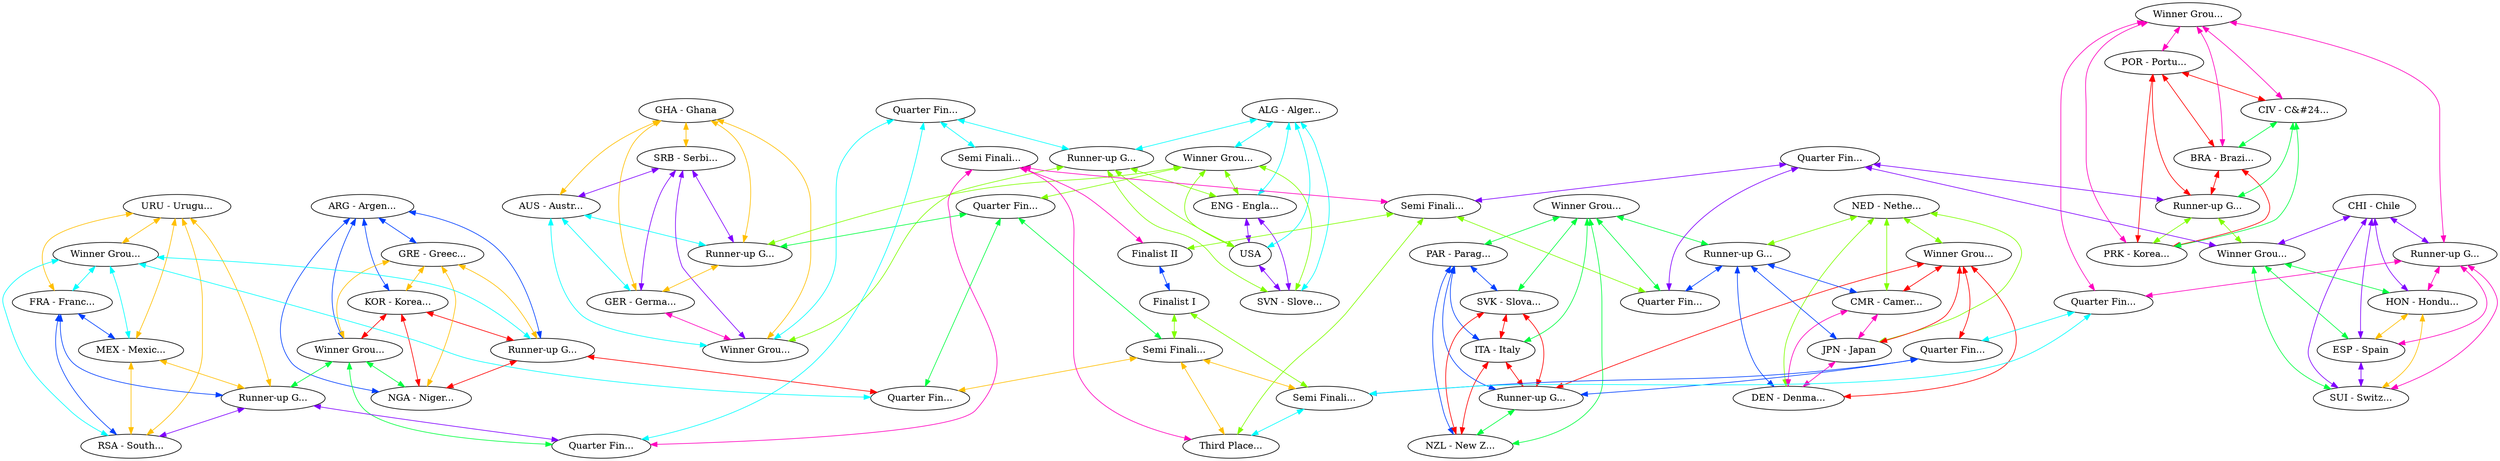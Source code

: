 graph x {
"RSA - South Africa" [pos="0.791666666666667,-1.30555555555556",label="RSA - South..."]
"MEX - Mexico" [pos="0.791666666666667,-1.61111111111111",label="MEX - Mexic..."]
"URU - Uruguay" [pos="0.791666666666667,-1.91666666666667",label="URU - Urugu..."]
"FRA - France" [pos="0.791666666666667,-2.23611111111111",label="FRA - Franc..."]
"ARG - Argentina" [pos="1.90277777777778,-1.30555555555556",label="ARG - Argen..."]
"NGA - Nigeria" [pos="1.90277777777778,-1.61111111111111",label="NGA - Niger..."]
"KOR - Korea Republic" [pos="1.90277777777778,-1.90277777777778",label="KOR - Korea..."]
"GRE - Greece" [pos="1.90277777777778,-2.23611111111111",label="GRE - Greec..."]
"ENG - England" [pos="2.98611111111111,-1.30555555555556",label="ENG - Engla..."]
"USA" [pos="2.98611111111111,-1.61111111111111",label="USA"]
"ALG - Algeria" [pos="2.98611111111111,-1.91666666666667",label="ALG - Alger..."]
"SVN - Slovenia" [pos="2.98611111111111,-2.23611111111111",label="SVN - Slove..."]
"GER - Germany" [pos="4.08333333333333,-1.30555555555556",label="GER - Germa..."]
"AUS - Australia" [pos="4.08333333333333,-1.61111111111111",label="AUS - Austr..."]
"SRB - Serbia" [pos="4.08333333333333,-1.90277777777778",label="SRB - Serbi..."]
"GHA - Ghana" [pos="4.08333333333333,-2.23611111111111",label="GHA - Ghana"]
"NED - Netherlands" [pos="5.19444444444444,-1.30555555555556",label="NED - Nethe..."]
"DEN - Denmark" [pos="5.19444444444444,-1.61111111111111",label="DEN - Denma..."]
"JPN - Japan" [pos="5.19444444444444,-1.91666666666667",label="JPN - Japan"]
"CMR - Cameroon" [pos="5.19444444444444,-2.23611111111111",label="CMR - Camer..."]
"ITA - Italy" [pos="6.29166666666667,-1.30555555555556",label="ITA - Italy"]
"PAR - Paraguay" [pos="6.29166666666667,-1.61111111111111",label="PAR - Parag..."]
"NZL - New Zealand" [pos="6.29166666666667,-1.90277777777778",label="NZL - New Z..."]
"SVK - Slovakia" [pos="6.29166666666667,-2.23611111111111",label="SVK - Slova..."]
"BRA - Brazil" [pos="7.375,-1.30555555555556",label="BRA - Brazi..."]
"PRK - Korea DPR" [pos="7.375,-1.61111111111111",label="PRK - Korea..."]
"CIV - C&#244;te d'Ivoire" [pos="7.375,-1.91666666666667",label="CIV - C&#24..."]
"POR - Portugal" [pos="7.375,-2.23611111111111",label="POR - Portu..."]
"ESP - Spain" [pos="8.47222222222222,-1.30555555555556",label="ESP - Spain"]
"SUI - Switzerland" [pos="8.47222222222222,-1.61111111111111",label="SUI - Switz..."]
"HON - Honduras" [pos="8.47222222222222,-1.90277777777778",label="HON - Hondu..."]
"CHI - Chile" [pos="8.47222222222222,-2.23611111111111",label="CHI - Chile"]
"Winner Group A" [pos="0.652777777777778,-3.51388888888889",label="Winner Grou..."]
"Winner Group B" [pos="7.97222222222222,-3.51388888888889",label="Winner Grou..."]
"Winner Group C" [pos="0.652777777777778,-4.61111111111111",label="Winner Grou..."]
"Winner Group D" [pos="7.97222222222222,-4.61111111111111",label="Winner Grou..."]
"Winner Group E" [pos="0.652777777777778,-5.69444444444444",label="Winner Grou..."]
"Winner Group F" [pos="7.97222222222222,-5.69444444444444",label="Winner Grou..."]
"Winner Group G" [pos="0.652777777777778,-6.77777777777778",label="Winner Grou..."]
"Winner Group H" [pos="7.97222222222222,-6.77777777777778",label="Winner Grou..."]
"Runner-up Group A" [pos="7.97222222222222,-4.16666666666667",label="Runner-up G..."]
"Runner-up Group B" [pos="0.652777777777778,-4.16666666666667",label="Runner-up G..."]
"Runner-up Group C" [pos="7.97222222222222,-5.25",label="Runner-up G..."]
"Runner-up Group D" [pos="0.652777777777778,-5.25",label="Runner-up G..."]
"Runner-up Group E" [pos="7.97222222222222,-6.34722222222222",label="Runner-up G..."]
"Runner-up Group F" [pos="0.652777777777778,-6.34722222222222",label="Runner-up G..."]
"Runner-up Group G" [pos="7.97222222222222,-7.43055555555556",label="Runner-up G..."]
"Runner-up Group H" [pos="0.652777777777778,-7.43055555555556",label="Runner-up G..."]
"Quarter Finalist 1" [pos="1.88888888888889,-3.77777777777778",label="Quarter Fin..."]
"Quarter Finalist 2" [pos="6.76388888888889,-3.77777777777778",label="Quarter Fin..."]
"Quarter Finalist 3" [pos="1.88888888888889,-4.83333333333333",label="Quarter Fin..."]
"Quarter Finalist 4" [pos="6.76388888888889,-4.83333333333333",label="Quarter Fin..."]
"Quarter Finalist 5" [pos="1.88888888888889,-5.94444444444444",label="Quarter Fin..."]
"Quarter Finalist 6" [pos="6.76388888888889,-5.94444444444444",label="Quarter Fin..."]
"Quarter Finalist 7" [pos="1.88888888888889,-7",label="Quarter Fin..."]
"Quarter Finalist 8" [pos="6.73611111111111,-7",label="Quarter Fin..."]
"Semi Finalist A" [pos="3.08333333333333,-4.30555555555556",label="Semi Finali..."]
"Semi Finalist B" [pos="5.56944444444444,-4.30555555555556",label="Semi Finali..."]
"Semi Finalist C" [pos="3.08333333333333,-6.48611111111111",label="Semi Finali..."]
"Semi Finalist D" [pos="5.56944444444444,-6.48611111111111",label="Semi Finali..."]
"Finalist I" [pos="4.31944444444444,-4.75",label="Finalist I"]
"Finalist II" [pos="4.31944444444444,-5.43055555555556",label="Finalist II"]
"Third Place Playoff" [pos="4.31944444444444,-6.125",label="Third Place..."]
"GHA - Ghana" -- "AUS - Australia" [dir="both",color="0.125,1,1"]
"GHA - Ghana" -- "GER - Germany" [dir="both",color="0.125,1,1"]
"GHA - Ghana" -- "Runner-up Group D" [dir="both",color="0.125,1,1"]
"GHA - Ghana" -- "Winner Group D" [dir="both",color="0.125,1,1"]
"GHA - Ghana" -- "SRB - Serbia" [dir="both",color="0.125,1,1"]
"NED - Netherlands" -- "Winner Group E" [dir="both",color="0.25,1,1"]
"NED - Netherlands" -- "JPN - Japan" [dir="both",color="0.25,1,1"]
"NED - Netherlands" -- "DEN - Denmark" [dir="both",color="0.25,1,1"]
"NED - Netherlands" -- "CMR - Cameroon" [dir="both",color="0.25,1,1"]
"NED - Netherlands" -- "Runner-up Group E" [dir="both",color="0.25,1,1"]
"Winner Group F" -- "Quarter Finalist 6" [dir="both",color="0.375,1,1"]
"Winner Group F" -- "ITA - Italy" [dir="both",color="0.375,1,1"]
"Winner Group F" -- "PAR - Paraguay" [dir="both",color="0.375,1,1"]
"Winner Group F" -- "Runner-up Group E" [dir="both",color="0.375,1,1"]
"Winner Group F" -- "NZL - New Zealand" [dir="both",color="0.375,1,1"]
"Winner Group F" -- "SVK - Slovakia" [dir="both",color="0.375,1,1"]
"ALG - Algeria" -- "SVN - Slovenia" [dir="both",color="0.5,1,1"]
"ALG - Algeria" -- "Runner-up Group C" [dir="both",color="0.5,1,1"]
"ALG - Algeria" -- "Winner Group C" [dir="both",color="0.5,1,1"]
"ALG - Algeria" -- "USA" [dir="both",color="0.5,1,1"]
"ALG - Algeria" -- "ENG - England" [dir="both",color="0.5,1,1"]
"ARG - Argentina" -- "Winner Group B" [dir="both",color="0.625,1,1"]
"ARG - Argentina" -- "GRE - Greece" [dir="both",color="0.625,1,1"]
"ARG - Argentina" -- "Runner-up Group B" [dir="both",color="0.625,1,1"]
"ARG - Argentina" -- "KOR - Korea Republic" [dir="both",color="0.625,1,1"]
"ARG - Argentina" -- "NGA - Nigeria" [dir="both",color="0.625,1,1"]
"Quarter Finalist 8" -- "Quarter Finalist 6" [dir="both",color="0.75,1,1"]
"Quarter Finalist 8" -- "Semi Finalist D" [dir="both",color="0.75,1,1"]
"Quarter Finalist 8" -- "Runner-up Group G" [dir="both",color="0.75,1,1"]
"Quarter Finalist 8" -- "Winner Group H" [dir="both",color="0.75,1,1"]
"Winner Group G" -- "POR - Portugal" [dir="both",color="0.875,1,1"]
"Winner Group G" -- "Runner-up Group H" [dir="both",color="0.875,1,1"]
"Winner Group G" -- "PRK - Korea DPR" [dir="both",color="0.875,1,1"]
"Winner Group G" -- "Quarter Finalist 7" [dir="both",color="0.875,1,1"]
"Winner Group G" -- "BRA - Brazil" [dir="both",color="0.875,1,1"]
"Winner Group G" -- "CIV - C&#244;te d'Ivoire" [dir="both",color="0.875,1,1"]
"POR - Portugal" -- "PRK - Korea DPR" [dir="both",color="1,1,1"]
"POR - Portugal" -- "BRA - Brazil" [dir="both",color="1,1,1"]
"POR - Portugal" -- "Runner-up Group G" [dir="both",color="1,1,1"]
"POR - Portugal" -- "CIV - C&#244;te d'Ivoire" [dir="both",color="1,1,1"]
"GRE - Greece" -- "Winner Group B" [dir="both",color="0.125,1,1"]
"GRE - Greece" -- "Runner-up Group B" [dir="both",color="0.125,1,1"]
"GRE - Greece" -- "KOR - Korea Republic" [dir="both",color="0.125,1,1"]
"GRE - Greece" -- "NGA - Nigeria" [dir="both",color="0.125,1,1"]
"Winner Group C" -- "SVN - Slovenia" [dir="both",color="0.25,1,1"]
"Winner Group C" -- "Quarter Finalist 3" [dir="both",color="0.25,1,1"]
"Winner Group C" -- "USA" [dir="both",color="0.25,1,1"]
"Winner Group C" -- "ENG - England" [dir="both",color="0.25,1,1"]
"Winner Group C" -- "Runner-up Group D" [dir="both",color="0.25,1,1"]
"CIV - C&#244;te d'Ivoire" -- "PRK - Korea DPR" [dir="both",color="0.375,1,1"]
"CIV - C&#244;te d'Ivoire" -- "BRA - Brazil" [dir="both",color="0.375,1,1"]
"CIV - C&#244;te d'Ivoire" -- "Runner-up Group G" [dir="both",color="0.375,1,1"]
"Quarter Finalist 4" -- "Quarter Finalist 2" [dir="both",color="0.5,1,1"]
"Quarter Finalist 4" -- "Runner-up Group C" [dir="both",color="0.5,1,1"]
"Quarter Finalist 4" -- "Semi Finalist B" [dir="both",color="0.5,1,1"]
"Quarter Finalist 4" -- "Winner Group D" [dir="both",color="0.5,1,1"]
"Runner-up Group E" -- "Quarter Finalist 6" [dir="both",color="0.625,1,1"]
"Runner-up Group E" -- "JPN - Japan" [dir="both",color="0.625,1,1"]
"Runner-up Group E" -- "DEN - Denmark" [dir="both",color="0.625,1,1"]
"Runner-up Group E" -- "CMR - Cameroon" [dir="both",color="0.625,1,1"]
"CHI - Chile" -- "Runner-up Group H" [dir="both",color="0.75,1,1"]
"CHI - Chile" -- "HON - Honduras" [dir="both",color="0.75,1,1"]
"CHI - Chile" -- "ESP - Spain" [dir="both",color="0.75,1,1"]
"CHI - Chile" -- "Winner Group H" [dir="both",color="0.75,1,1"]
"CHI - Chile" -- "SUI - Switzerland" [dir="both",color="0.75,1,1"]
"Semi Finalist B" -- "Quarter Finalist 2" [dir="both",color="0.875,1,1"]
"Semi Finalist B" -- "Semi Finalist D" [dir="both",color="0.875,1,1"]
"Semi Finalist B" -- "Third Place Playoff" [dir="both",color="0.875,1,1"]
"Semi Finalist B" -- "Finalist II" [dir="both",color="0.875,1,1"]
"BRA - Brazil" -- "PRK - Korea DPR" [dir="both",color="1,1,1"]
"BRA - Brazil" -- "Runner-up Group G" [dir="both",color="1,1,1"]
"URU - Uruguay" -- "Runner-up Group A" [dir="both",color="0.125,1,1"]
"URU - Uruguay" -- "MEX - Mexico" [dir="both",color="0.125,1,1"]
"URU - Uruguay" -- "RSA - South Africa" [dir="both",color="0.125,1,1"]
"URU - Uruguay" -- "Winner Group A" [dir="both",color="0.125,1,1"]
"URU - Uruguay" -- "FRA - France" [dir="both",color="0.125,1,1"]
"Runner-up Group G" -- "PRK - Korea DPR" [dir="both",color="0.25,1,1"]
"Runner-up Group G" -- "Winner Group H" [dir="both",color="0.25,1,1"]
"Winner Group H" -- "HON - Honduras" [dir="both",color="0.375,1,1"]
"Winner Group H" -- "ESP - Spain" [dir="both",color="0.375,1,1"]
"Winner Group H" -- "SUI - Switzerland" [dir="both",color="0.375,1,1"]
"Winner Group A" -- "MEX - Mexico" [dir="both",color="0.5,1,1"]
"Winner Group A" -- "RSA - South Africa" [dir="both",color="0.5,1,1"]
"Winner Group A" -- "Runner-up Group B" [dir="both",color="0.5,1,1"]
"Winner Group A" -- "Quarter Finalist 1" [dir="both",color="0.5,1,1"]
"Winner Group A" -- "FRA - France" [dir="both",color="0.5,1,1"]
"FRA - France" -- "Runner-up Group A" [dir="both",color="0.625,1,1"]
"FRA - France" -- "MEX - Mexico" [dir="both",color="0.625,1,1"]
"FRA - France" -- "RSA - South Africa" [dir="both",color="0.625,1,1"]
"SRB - Serbia" -- "AUS - Australia" [dir="both",color="0.75,1,1"]
"SRB - Serbia" -- "GER - Germany" [dir="both",color="0.75,1,1"]
"SRB - Serbia" -- "Runner-up Group D" [dir="both",color="0.75,1,1"]
"SRB - Serbia" -- "Winner Group D" [dir="both",color="0.75,1,1"]
"Runner-up Group H" -- "HON - Honduras" [dir="both",color="0.875,1,1"]
"Runner-up Group H" -- "Quarter Finalist 7" [dir="both",color="0.875,1,1"]
"Runner-up Group H" -- "ESP - Spain" [dir="both",color="0.875,1,1"]
"Runner-up Group H" -- "SUI - Switzerland" [dir="both",color="0.875,1,1"]
"Winner Group E" -- "Quarter Finalist 5" [dir="both",color="1,1,1"]
"Winner Group E" -- "Runner-up Group F" [dir="both",color="1,1,1"]
"Winner Group E" -- "JPN - Japan" [dir="both",color="1,1,1"]
"Winner Group E" -- "DEN - Denmark" [dir="both",color="1,1,1"]
"Winner Group E" -- "CMR - Cameroon" [dir="both",color="1,1,1"]
"MEX - Mexico" -- "Runner-up Group A" [dir="both",color="0.125,1,1"]
"MEX - Mexico" -- "RSA - South Africa" [dir="both",color="0.125,1,1"]
"Runner-up Group C" -- "SVN - Slovenia" [dir="both",color="0.25,1,1"]
"Runner-up Group C" -- "USA" [dir="both",color="0.25,1,1"]
"Runner-up Group C" -- "ENG - England" [dir="both",color="0.25,1,1"]
"Runner-up Group C" -- "Winner Group D" [dir="both",color="0.25,1,1"]
"Quarter Finalist 7" -- "Semi Finalist C" [dir="both",color="0.5,1,1"]
"Quarter Finalist 7" -- "Quarter Finalist 5" [dir="both",color="0.5,1,1"]
"PAR - Paraguay" -- "ITA - Italy" [dir="both",color="0.625,1,1"]
"PAR - Paraguay" -- "Runner-up Group F" [dir="both",color="0.625,1,1"]
"PAR - Paraguay" -- "NZL - New Zealand" [dir="both",color="0.625,1,1"]
"PAR - Paraguay" -- "SVK - Slovakia" [dir="both",color="0.625,1,1"]
"ENG - England" -- "SVN - Slovenia" [dir="both",color="0.75,1,1"]
"ENG - England" -- "USA" [dir="both",color="0.75,1,1"]
"CMR - Cameroon" -- "JPN - Japan" [dir="both",color="0.875,1,1"]
"CMR - Cameroon" -- "DEN - Denmark" [dir="both",color="0.875,1,1"]
"SVK - Slovakia" -- "ITA - Italy" [dir="both",color="1,1,1"]
"SVK - Slovakia" -- "Runner-up Group F" [dir="both",color="1,1,1"]
"SVK - Slovakia" -- "NZL - New Zealand" [dir="both",color="1,1,1"]
"HON - Honduras" -- "ESP - Spain" [dir="both",color="0.125,1,1"]
"HON - Honduras" -- "SUI - Switzerland" [dir="both",color="0.125,1,1"]
"Semi Finalist D" -- "Quarter Finalist 6" [dir="both",color="0.25,1,1"]
"Semi Finalist D" -- "Third Place Playoff" [dir="both",color="0.25,1,1"]
"Semi Finalist D" -- "Finalist II" [dir="both",color="0.25,1,1"]
"Quarter Finalist 3" -- "Semi Finalist A" [dir="both",color="0.375,1,1"]
"Quarter Finalist 3" -- "Quarter Finalist 1" [dir="both",color="0.375,1,1"]
"Quarter Finalist 3" -- "Runner-up Group D" [dir="both",color="0.375,1,1"]
"AUS - Australia" -- "GER - Germany" [dir="both",color="0.5,1,1"]
"AUS - Australia" -- "Runner-up Group D" [dir="both",color="0.5,1,1"]
"AUS - Australia" -- "Winner Group D" [dir="both",color="0.5,1,1"]
"Finalist II" -- "Finalist I" [dir="both",color="0.625,1,1"]
"USA" -- "SVN - Slovenia" [dir="both",color="0.75,1,1"]
"JPN - Japan" -- "DEN - Denmark" [dir="both",color="0.875,1,1"]
"KOR - Korea Republic" -- "Winner Group B" [dir="both",color="1,1,1"]
"KOR - Korea Republic" -- "Runner-up Group B" [dir="both",color="1,1,1"]
"KOR - Korea Republic" -- "NGA - Nigeria" [dir="both",color="1,1,1"]
"Runner-up Group D" -- "GER - Germany" [dir="both",color="0.125,1,1"]
"Finalist I" -- "Semi Finalist C" [dir="both",color="0.25,1,1"]
"Finalist I" -- "Semi Finalist A" [dir="both",color="0.25,1,1"]
"Winner Group B" -- "Runner-up Group A" [dir="both",color="0.375,1,1"]
"Winner Group B" -- "Quarter Finalist 2" [dir="both",color="0.375,1,1"]
"Winner Group B" -- "NGA - Nigeria" [dir="both",color="0.375,1,1"]
"Quarter Finalist 5" -- "Semi Finalist C" [dir="both",color="0.625,1,1"]
"Quarter Finalist 5" -- "Runner-up Group F" [dir="both",color="0.625,1,1"]
"ESP - Spain" -- "SUI - Switzerland" [dir="both",color="0.75,1,1"]
"GER - Germany" -- "Winner Group D" [dir="both",color="0.875,1,1"]
"Runner-up Group B" -- "Quarter Finalist 1" [dir="both",color="1,1,1"]
"Runner-up Group B" -- "NGA - Nigeria" [dir="both",color="1,1,1"]
"Semi Finalist A" -- "Semi Finalist C" [dir="both",color="0.125,1,1"]
"Semi Finalist A" -- "Third Place Playoff" [dir="both",color="0.125,1,1"]
"Semi Finalist A" -- "Quarter Finalist 1" [dir="both",color="0.125,1,1"]
"Semi Finalist C" -- "Third Place Playoff" [dir="both",color="0.5,1,1"]
"Runner-up Group A" -- "Quarter Finalist 2" [dir="both",color="0.75,1,1"]
"Runner-up Group A" -- "RSA - South Africa" [dir="both",color="0.75,1,1"]
"ITA - Italy" -- "Runner-up Group F" [dir="both",color="1,1,1"]
"ITA - Italy" -- "NZL - New Zealand" [dir="both",color="1,1,1"]
"Runner-up Group F" -- "NZL - New Zealand" [dir="both",color="0.375,1,1"]
}
